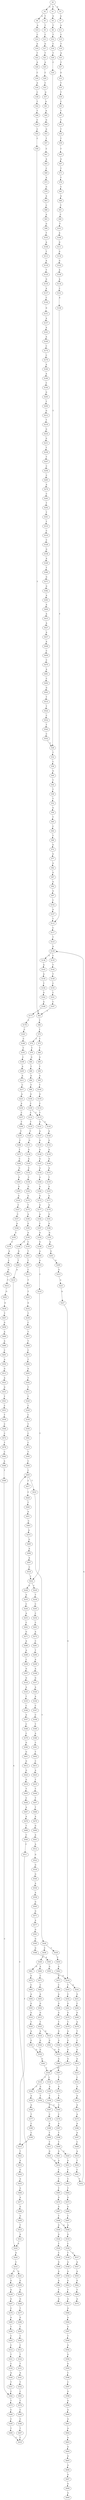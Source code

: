 strict digraph  {
	S0 -> S1 [ label = C ];
	S0 -> S2 [ label = G ];
	S0 -> S3 [ label = A ];
	S1 -> S4 [ label = G ];
	S2 -> S5 [ label = T ];
	S2 -> S6 [ label = A ];
	S3 -> S7 [ label = A ];
	S4 -> S8 [ label = T ];
	S5 -> S9 [ label = T ];
	S6 -> S10 [ label = A ];
	S7 -> S11 [ label = A ];
	S8 -> S12 [ label = T ];
	S9 -> S13 [ label = C ];
	S10 -> S14 [ label = C ];
	S11 -> S15 [ label = C ];
	S12 -> S16 [ label = C ];
	S13 -> S17 [ label = G ];
	S14 -> S18 [ label = A ];
	S15 -> S19 [ label = T ];
	S16 -> S20 [ label = T ];
	S17 -> S21 [ label = T ];
	S18 -> S22 [ label = T ];
	S19 -> S23 [ label = A ];
	S20 -> S24 [ label = C ];
	S21 -> S25 [ label = A ];
	S22 -> S26 [ label = A ];
	S23 -> S27 [ label = C ];
	S24 -> S28 [ label = T ];
	S25 -> S29 [ label = C ];
	S26 -> S30 [ label = C ];
	S27 -> S31 [ label = G ];
	S28 -> S32 [ label = T ];
	S29 -> S33 [ label = C ];
	S30 -> S34 [ label = A ];
	S31 -> S35 [ label = T ];
	S32 -> S36 [ label = C ];
	S33 -> S37 [ label = G ];
	S34 -> S38 [ label = C ];
	S35 -> S39 [ label = T ];
	S36 -> S40 [ label = A ];
	S37 -> S41 [ label = A ];
	S38 -> S42 [ label = T ];
	S39 -> S43 [ label = C ];
	S40 -> S44 [ label = T ];
	S41 -> S45 [ label = A ];
	S42 -> S46 [ label = T ];
	S43 -> S47 [ label = T ];
	S44 -> S48 [ label = T ];
	S45 -> S49 [ label = G ];
	S46 -> S50 [ label = C ];
	S47 -> S51 [ label = T ];
	S48 -> S52 [ label = T ];
	S49 -> S53 [ label = G ];
	S50 -> S54 [ label = C ];
	S51 -> S55 [ label = T ];
	S52 -> S56 [ label = G ];
	S53 -> S57 [ label = T ];
	S54 -> S58 [ label = C ];
	S55 -> S59 [ label = T ];
	S56 -> S60 [ label = T ];
	S57 -> S61 [ label = C ];
	S58 -> S62 [ label = T ];
	S59 -> S63 [ label = T ];
	S60 -> S64 [ label = C ];
	S61 -> S65 [ label = A ];
	S62 -> S66 [ label = T ];
	S63 -> S67 [ label = A ];
	S64 -> S68 [ label = T ];
	S65 -> S69 [ label = C ];
	S66 -> S70 [ label = T ];
	S67 -> S71 [ label = T ];
	S68 -> S72 [ label = G ];
	S69 -> S73 [ label = A ];
	S70 -> S74 [ label = C ];
	S70 -> S75 [ label = T ];
	S71 -> S76 [ label = T ];
	S72 -> S77 [ label = G ];
	S73 -> S78 [ label = G ];
	S74 -> S79 [ label = T ];
	S75 -> S80 [ label = T ];
	S76 -> S81 [ label = C ];
	S77 -> S82 [ label = G ];
	S78 -> S83 [ label = A ];
	S79 -> S84 [ label = G ];
	S80 -> S85 [ label = G ];
	S81 -> S86 [ label = A ];
	S82 -> S87 [ label = G ];
	S83 -> S88 [ label = C ];
	S84 -> S89 [ label = T ];
	S85 -> S90 [ label = T ];
	S86 -> S91 [ label = T ];
	S87 -> S92 [ label = A ];
	S88 -> S93 [ label = A ];
	S89 -> S94 [ label = G ];
	S90 -> S95 [ label = G ];
	S91 -> S96 [ label = C ];
	S92 -> S97 [ label = A ];
	S93 -> S98 [ label = G ];
	S94 -> S99 [ label = T ];
	S95 -> S100 [ label = T ];
	S96 -> S101 [ label = T ];
	S97 -> S102 [ label = C ];
	S98 -> S103 [ label = T ];
	S99 -> S104 [ label = G ];
	S100 -> S105 [ label = G ];
	S101 -> S106 [ label = A ];
	S102 -> S107 [ label = A ];
	S103 -> S108 [ label = A ];
	S104 -> S109 [ label = C ];
	S105 -> S110 [ label = C ];
	S106 -> S111 [ label = G ];
	S107 -> S112 [ label = T ];
	S108 -> S113 [ label = T ];
	S109 -> S114 [ label = C ];
	S109 -> S115 [ label = T ];
	S110 -> S115 [ label = T ];
	S111 -> S116 [ label = G ];
	S112 -> S117 [ label = C ];
	S113 -> S118 [ label = A ];
	S114 -> S119 [ label = T ];
	S115 -> S120 [ label = C ];
	S115 -> S121 [ label = A ];
	S116 -> S122 [ label = G ];
	S117 -> S123 [ label = T ];
	S118 -> S124 [ label = T ];
	S119 -> S125 [ label = C ];
	S120 -> S126 [ label = A ];
	S121 -> S127 [ label = A ];
	S122 -> S128 [ label = A ];
	S123 -> S129 [ label = A ];
	S124 -> S130 [ label = G ];
	S125 -> S131 [ label = G ];
	S126 -> S132 [ label = G ];
	S127 -> S133 [ label = G ];
	S128 -> S134 [ label = A ];
	S129 -> S135 [ label = C ];
	S129 -> S136 [ label = G ];
	S130 -> S137 [ label = A ];
	S131 -> S138 [ label = G ];
	S132 -> S139 [ label = A ];
	S133 -> S140 [ label = A ];
	S134 -> S141 [ label = C ];
	S135 -> S142 [ label = T ];
	S136 -> S143 [ label = A ];
	S137 -> S144 [ label = C ];
	S138 -> S145 [ label = A ];
	S139 -> S146 [ label = A ];
	S140 -> S147 [ label = A ];
	S141 -> S148 [ label = A ];
	S142 -> S149 [ label = T ];
	S143 -> S150 [ label = A ];
	S144 -> S151 [ label = G ];
	S145 -> S152 [ label = C ];
	S146 -> S153 [ label = A ];
	S147 -> S154 [ label = A ];
	S148 -> S112 [ label = T ];
	S149 -> S155 [ label = C ];
	S150 -> S156 [ label = T ];
	S151 -> S157 [ label = A ];
	S152 -> S158 [ label = C ];
	S153 -> S159 [ label = T ];
	S154 -> S160 [ label = G ];
	S155 -> S161 [ label = C ];
	S156 -> S162 [ label = G ];
	S157 -> S163 [ label = A ];
	S158 -> S164 [ label = G ];
	S159 -> S165 [ label = A ];
	S160 -> S166 [ label = A ];
	S161 -> S167 [ label = C ];
	S162 -> S168 [ label = A ];
	S163 -> S169 [ label = A ];
	S164 -> S170 [ label = G ];
	S165 -> S171 [ label = G ];
	S166 -> S172 [ label = A ];
	S167 -> S62 [ label = T ];
	S168 -> S173 [ label = A ];
	S169 -> S174 [ label = C ];
	S170 -> S175 [ label = T ];
	S171 -> S176 [ label = A ];
	S172 -> S177 [ label = A ];
	S173 -> S178 [ label = C ];
	S174 -> S179 [ label = C ];
	S175 -> S180 [ label = A ];
	S176 -> S181 [ label = G ];
	S177 -> S182 [ label = A ];
	S178 -> S183 [ label = C ];
	S179 -> S184 [ label = A ];
	S180 -> S185 [ label = G ];
	S181 -> S186 [ label = A ];
	S182 -> S187 [ label = C ];
	S183 -> S188 [ label = C ];
	S184 -> S189 [ label = A ];
	S185 -> S190 [ label = A ];
	S186 -> S191 [ label = G ];
	S187 -> S192 [ label = A ];
	S188 -> S193 [ label = T ];
	S189 -> S194 [ label = C ];
	S190 -> S195 [ label = C ];
	S190 -> S196 [ label = G ];
	S191 -> S197 [ label = A ];
	S192 -> S198 [ label = G ];
	S193 -> S199 [ label = C ];
	S194 -> S200 [ label = G ];
	S195 -> S201 [ label = T ];
	S196 -> S202 [ label = G ];
	S197 -> S203 [ label = G ];
	S198 -> S204 [ label = A ];
	S199 -> S205 [ label = A ];
	S200 -> S206 [ label = T ];
	S201 -> S207 [ label = T ];
	S202 -> S208 [ label = T ];
	S203 -> S209 [ label = G ];
	S204 -> S210 [ label = A ];
	S205 -> S211 [ label = A ];
	S206 -> S212 [ label = G ];
	S207 -> S213 [ label = C ];
	S208 -> S214 [ label = A ];
	S209 -> S215 [ label = G ];
	S210 -> S216 [ label = C ];
	S211 -> S217 [ label = C ];
	S212 -> S218 [ label = T ];
	S213 -> S219 [ label = T ];
	S214 -> S220 [ label = A ];
	S215 -> S221 [ label = A ];
	S216 -> S222 [ label = T ];
	S217 -> S223 [ label = A ];
	S218 -> S224 [ label = G ];
	S219 -> S225 [ label = T ];
	S220 -> S226 [ label = A ];
	S221 -> S227 [ label = G ];
	S222 -> S228 [ label = A ];
	S222 -> S229 [ label = C ];
	S223 -> S230 [ label = A ];
	S224 -> S231 [ label = G ];
	S225 -> S232 [ label = G ];
	S226 -> S233 [ label = C ];
	S227 -> S234 [ label = G ];
	S228 -> S235 [ label = A ];
	S229 -> S236 [ label = T ];
	S230 -> S237 [ label = C ];
	S231 -> S238 [ label = T ];
	S232 -> S239 [ label = T ];
	S233 -> S240 [ label = A ];
	S233 -> S241 [ label = G ];
	S234 -> S242 [ label = A ];
	S234 -> S243 [ label = T ];
	S235 -> S244 [ label = C ];
	S236 -> S245 [ label = C ];
	S237 -> S246 [ label = T ];
	S238 -> S247 [ label = T ];
	S239 -> S248 [ label = C ];
	S240 -> S249 [ label = G ];
	S241 -> S250 [ label = G ];
	S242 -> S251 [ label = G ];
	S243 -> S252 [ label = C ];
	S244 -> S253 [ label = A ];
	S245 -> S254 [ label = C ];
	S246 -> S255 [ label = C ];
	S247 -> S256 [ label = C ];
	S248 -> S257 [ label = T ];
	S249 -> S258 [ label = A ];
	S250 -> S259 [ label = A ];
	S251 -> S260 [ label = C ];
	S252 -> S261 [ label = G ];
	S253 -> S262 [ label = C ];
	S254 -> S263 [ label = C ];
	S255 -> S264 [ label = C ];
	S256 -> S265 [ label = C ];
	S257 -> S266 [ label = T ];
	S258 -> S267 [ label = G ];
	S259 -> S268 [ label = G ];
	S260 -> S269 [ label = G ];
	S261 -> S270 [ label = G ];
	S262 -> S271 [ label = G ];
	S263 -> S272 [ label = A ];
	S264 -> S273 [ label = T ];
	S265 -> S274 [ label = A ];
	S266 -> S275 [ label = C ];
	S267 -> S276 [ label = C ];
	S268 -> S277 [ label = T ];
	S269 -> S278 [ label = A ];
	S270 -> S279 [ label = T ];
	S271 -> S280 [ label = A ];
	S272 -> S281 [ label = C ];
	S273 -> S282 [ label = C ];
	S274 -> S283 [ label = C ];
	S275 -> S284 [ label = T ];
	S276 -> S285 [ label = A ];
	S277 -> S286 [ label = G ];
	S278 -> S287 [ label = T ];
	S279 -> S288 [ label = A ];
	S280 -> S289 [ label = A ];
	S281 -> S290 [ label = T ];
	S282 -> S291 [ label = G ];
	S283 -> S292 [ label = T ];
	S284 -> S293 [ label = G ];
	S285 -> S294 [ label = T ];
	S286 -> S295 [ label = T ];
	S287 -> S296 [ label = C ];
	S288 -> S297 [ label = G ];
	S289 -> S298 [ label = C ];
	S290 -> S299 [ label = A ];
	S291 -> S300 [ label = G ];
	S292 -> S301 [ label = T ];
	S293 -> S302 [ label = T ];
	S294 -> S303 [ label = C ];
	S295 -> S304 [ label = C ];
	S296 -> S305 [ label = G ];
	S297 -> S306 [ label = G ];
	S298 -> S307 [ label = G ];
	S299 -> S308 [ label = A ];
	S300 -> S309 [ label = G ];
	S301 -> S310 [ label = T ];
	S302 -> S311 [ label = T ];
	S303 -> S312 [ label = C ];
	S304 -> S313 [ label = C ];
	S305 -> S314 [ label = G ];
	S306 -> S315 [ label = G ];
	S307 -> S316 [ label = G ];
	S308 -> S317 [ label = G ];
	S309 -> S318 [ label = A ];
	S310 -> S319 [ label = C ];
	S311 -> S320 [ label = T ];
	S312 -> S321 [ label = T ];
	S313 -> S322 [ label = T ];
	S314 -> S323 [ label = T ];
	S315 -> S324 [ label = T ];
	S316 -> S325 [ label = A ];
	S317 -> S326 [ label = A ];
	S318 -> S327 [ label = C ];
	S319 -> S328 [ label = C ];
	S320 -> S329 [ label = T ];
	S321 -> S330 [ label = C ];
	S322 -> S331 [ label = T ];
	S323 -> S332 [ label = C ];
	S324 -> S333 [ label = T ];
	S324 -> S334 [ label = C ];
	S325 -> S335 [ label = T ];
	S326 -> S336 [ label = A ];
	S327 -> S337 [ label = C ];
	S328 -> S338 [ label = G ];
	S329 -> S339 [ label = C ];
	S330 -> S340 [ label = A ];
	S331 -> S341 [ label = A ];
	S332 -> S342 [ label = A ];
	S333 -> S343 [ label = G ];
	S333 -> S344 [ label = C ];
	S334 -> S345 [ label = A ];
	S335 -> S346 [ label = C ];
	S336 -> S347 [ label = C ];
	S337 -> S348 [ label = A ];
	S338 -> S349 [ label = A ];
	S339 -> S350 [ label = T ];
	S340 -> S351 [ label = T ];
	S341 -> S352 [ label = T ];
	S342 -> S353 [ label = A ];
	S343 -> S354 [ label = T ];
	S344 -> S355 [ label = A ];
	S345 -> S356 [ label = T ];
	S346 -> S357 [ label = A ];
	S347 -> S358 [ label = C ];
	S348 -> S359 [ label = C ];
	S349 -> S360 [ label = T ];
	S350 -> S361 [ label = C ];
	S351 -> S362 [ label = C ];
	S352 -> S363 [ label = C ];
	S353 -> S364 [ label = A ];
	S354 -> S365 [ label = C ];
	S355 -> S366 [ label = A ];
	S356 -> S367 [ label = C ];
	S357 -> S368 [ label = C ];
	S358 -> S369 [ label = T ];
	S359 -> S370 [ label = C ];
	S360 -> S371 [ label = G ];
	S361 -> S372 [ label = C ];
	S362 -> S373 [ label = T ];
	S363 -> S374 [ label = T ];
	S364 -> S375 [ label = A ];
	S365 -> S376 [ label = C ];
	S366 -> S377 [ label = T ];
	S367 -> S378 [ label = C ];
	S368 -> S379 [ label = C ];
	S369 -> S380 [ label = A ];
	S370 -> S381 [ label = A ];
	S371 -> S382 [ label = G ];
	S372 -> S383 [ label = T ];
	S373 -> S384 [ label = C ];
	S374 -> S385 [ label = C ];
	S375 -> S386 [ label = A ];
	S376 -> S387 [ label = A ];
	S377 -> S388 [ label = C ];
	S378 -> S389 [ label = A ];
	S379 -> S390 [ label = G ];
	S380 -> S391 [ label = C ];
	S381 -> S392 [ label = C ];
	S382 -> S393 [ label = A ];
	S383 -> S394 [ label = C ];
	S384 -> S395 [ label = C ];
	S385 -> S396 [ label = C ];
	S386 -> S397 [ label = A ];
	S387 -> S398 [ label = T ];
	S388 -> S399 [ label = C ];
	S389 -> S400 [ label = T ];
	S390 -> S401 [ label = G ];
	S391 -> S402 [ label = T ];
	S392 -> S403 [ label = G ];
	S393 -> S404 [ label = A ];
	S394 -> S405 [ label = C ];
	S395 -> S406 [ label = T ];
	S396 -> S407 [ label = T ];
	S397 -> S408 [ label = C ];
	S398 -> S409 [ label = T ];
	S399 -> S410 [ label = T ];
	S400 -> S411 [ label = T ];
	S401 -> S412 [ label = G ];
	S402 -> S413 [ label = C ];
	S403 -> S414 [ label = T ];
	S404 -> S415 [ label = A ];
	S405 -> S416 [ label = T ];
	S405 -> S417 [ label = C ];
	S406 -> S418 [ label = C ];
	S407 -> S418 [ label = C ];
	S408 -> S419 [ label = A ];
	S409 -> S420 [ label = C ];
	S409 -> S421 [ label = G ];
	S410 -> S422 [ label = T ];
	S411 -> S423 [ label = G ];
	S412 -> S424 [ label = G ];
	S413 -> S425 [ label = A ];
	S414 -> S426 [ label = G ];
	S415 -> S427 [ label = A ];
	S416 -> S428 [ label = T ];
	S417 -> S429 [ label = C ];
	S418 -> S405 [ label = C ];
	S419 -> S430 [ label = T ];
	S420 -> S431 [ label = A ];
	S421 -> S432 [ label = A ];
	S422 -> S433 [ label = A ];
	S423 -> S432 [ label = A ];
	S424 -> S434 [ label = G ];
	S425 -> S435 [ label = T ];
	S426 -> S436 [ label = G ];
	S427 -> S437 [ label = A ];
	S428 -> S438 [ label = C ];
	S428 -> S439 [ label = T ];
	S429 -> S440 [ label = T ];
	S430 -> S441 [ label = C ];
	S431 -> S442 [ label = C ];
	S432 -> S443 [ label = C ];
	S433 -> S444 [ label = G ];
	S434 -> S445 [ label = T ];
	S435 -> S446 [ label = T ];
	S436 -> S447 [ label = T ];
	S437 -> S448 [ label = A ];
	S438 -> S449 [ label = C ];
	S439 -> S450 [ label = C ];
	S440 -> S451 [ label = A ];
	S441 -> S452 [ label = T ];
	S442 -> S453 [ label = C ];
	S443 -> S454 [ label = C ];
	S444 -> S455 [ label = A ];
	S445 -> S456 [ label = C ];
	S446 -> S457 [ label = T ];
	S447 -> S458 [ label = G ];
	S448 -> S459 [ label = C ];
	S449 -> S460 [ label = A ];
	S449 -> S461 [ label = G ];
	S450 -> S462 [ label = A ];
	S451 -> S463 [ label = C ];
	S452 -> S129 [ label = A ];
	S453 -> S464 [ label = T ];
	S454 -> S465 [ label = T ];
	S455 -> S466 [ label = G ];
	S456 -> S467 [ label = A ];
	S457 -> S468 [ label = T ];
	S458 -> S469 [ label = A ];
	S459 -> S470 [ label = C ];
	S460 -> S471 [ label = C ];
	S461 -> S472 [ label = G ];
	S462 -> S473 [ label = G ];
	S463 -> S474 [ label = A ];
	S464 -> S475 [ label = G ];
	S465 -> S476 [ label = G ];
	S466 -> S477 [ label = A ];
	S467 -> S478 [ label = A ];
	S468 -> S479 [ label = A ];
	S469 -> S480 [ label = A ];
	S470 -> S481 [ label = A ];
	S471 -> S482 [ label = C ];
	S472 -> S483 [ label = C ];
	S473 -> S484 [ label = C ];
	S474 -> S485 [ label = G ];
	S475 -> S486 [ label = G ];
	S476 -> S487 [ label = G ];
	S477 -> S488 [ label = G ];
	S478 -> S489 [ label = T ];
	S479 -> S490 [ label = G ];
	S480 -> S491 [ label = C ];
	S481 -> S492 [ label = C ];
	S482 -> S493 [ label = A ];
	S483 -> S494 [ label = A ];
	S484 -> S495 [ label = A ];
	S485 -> S496 [ label = A ];
	S486 -> S497 [ label = T ];
	S487 -> S498 [ label = T ];
	S488 -> S499 [ label = G ];
	S489 -> S500 [ label = C ];
	S490 -> S501 [ label = A ];
	S491 -> S502 [ label = A ];
	S492 -> S503 [ label = G ];
	S493 -> S504 [ label = G ];
	S494 -> S505 [ label = G ];
	S495 -> S506 [ label = G ];
	S496 -> S507 [ label = A ];
	S497 -> S508 [ label = A ];
	S498 -> S509 [ label = G ];
	S498 -> S508 [ label = A ];
	S499 -> S510 [ label = T ];
	S500 -> S511 [ label = C ];
	S501 -> S512 [ label = A ];
	S502 -> S513 [ label = G ];
	S503 -> S514 [ label = T ];
	S504 -> S515 [ label = G ];
	S505 -> S516 [ label = G ];
	S506 -> S517 [ label = G ];
	S507 -> S518 [ label = C ];
	S508 -> S519 [ label = G ];
	S509 -> S520 [ label = G ];
	S510 -> S521 [ label = A ];
	S511 -> S410 [ label = T ];
	S512 -> S522 [ label = G ];
	S513 -> S523 [ label = A ];
	S514 -> S524 [ label = T ];
	S515 -> S525 [ label = T ];
	S516 -> S526 [ label = T ];
	S517 -> S527 [ label = T ];
	S518 -> S222 [ label = T ];
	S519 -> S528 [ label = C ];
	S520 -> S529 [ label = T ];
	S521 -> S220 [ label = A ];
	S522 -> S530 [ label = G ];
	S523 -> S531 [ label = G ];
	S524 -> S532 [ label = C ];
	S525 -> S533 [ label = G ];
	S525 -> S534 [ label = A ];
	S526 -> S535 [ label = A ];
	S527 -> S536 [ label = G ];
	S528 -> S537 [ label = C ];
	S528 -> S538 [ label = T ];
	S529 -> S539 [ label = C ];
	S530 -> S540 [ label = G ];
	S531 -> S541 [ label = T ];
	S532 -> S542 [ label = T ];
	S533 -> S543 [ label = G ];
	S534 -> S544 [ label = G ];
	S535 -> S545 [ label = G ];
	S536 -> S546 [ label = G ];
	S537 -> S547 [ label = A ];
	S538 -> S548 [ label = A ];
	S539 -> S549 [ label = G ];
	S540 -> S550 [ label = A ];
	S541 -> S551 [ label = C ];
	S542 -> S552 [ label = C ];
	S543 -> S553 [ label = G ];
	S544 -> S554 [ label = G ];
	S545 -> S554 [ label = G ];
	S546 -> S553 [ label = G ];
	S547 -> S555 [ label = A ];
	S548 -> S556 [ label = A ];
	S549 -> S557 [ label = A ];
	S550 -> S558 [ label = A ];
	S551 -> S559 [ label = T ];
	S552 -> S28 [ label = T ];
	S553 -> S560 [ label = G ];
	S554 -> S561 [ label = G ];
	S555 -> S562 [ label = G ];
	S556 -> S563 [ label = G ];
	S557 -> S564 [ label = G ];
	S558 -> S565 [ label = G ];
	S559 -> S566 [ label = C ];
	S560 -> S567 [ label = T ];
	S561 -> S324 [ label = T ];
	S562 -> S568 [ label = T ];
	S563 -> S569 [ label = T ];
	S564 -> S570 [ label = T ];
	S565 -> S571 [ label = G ];
	S566 -> S572 [ label = C ];
	S567 -> S573 [ label = T ];
	S568 -> S574 [ label = A ];
	S569 -> S575 [ label = A ];
	S570 -> S576 [ label = A ];
	S571 -> S577 [ label = A ];
	S572 -> S578 [ label = T ];
	S573 -> S579 [ label = G ];
	S575 -> S580 [ label = G ];
	S577 -> S581 [ label = G ];
	S578 -> S582 [ label = C ];
	S579 -> S583 [ label = T ];
	S580 -> S584 [ label = A ];
	S581 -> S585 [ label = G ];
	S582 -> S586 [ label = A ];
	S583 -> S365 [ label = C ];
	S584 -> S587 [ label = G ];
	S585 -> S588 [ label = G ];
	S586 -> S589 [ label = T ];
	S587 -> S590 [ label = T ];
	S588 -> S591 [ label = A ];
	S589 -> S362 [ label = C ];
	S590 -> S592 [ label = G ];
	S591 -> S593 [ label = G ];
	S592 -> S594 [ label = G ];
	S593 -> S234 [ label = G ];
	S594 -> S595 [ label = G ];
	S595 -> S596 [ label = C ];
	S596 -> S597 [ label = C ];
	S597 -> S598 [ label = G ];
	S598 -> S599 [ label = A ];
	S599 -> S600 [ label = A ];
	S600 -> S601 [ label = G ];
	S601 -> S602 [ label = A ];
	S602 -> S603 [ label = A ];
	S603 -> S604 [ label = A ];
	S604 -> S605 [ label = A ];
	S605 -> S606 [ label = G ];
	S606 -> S607 [ label = A ];
	S607 -> S608 [ label = G ];
	S608 -> S609 [ label = A ];
}

